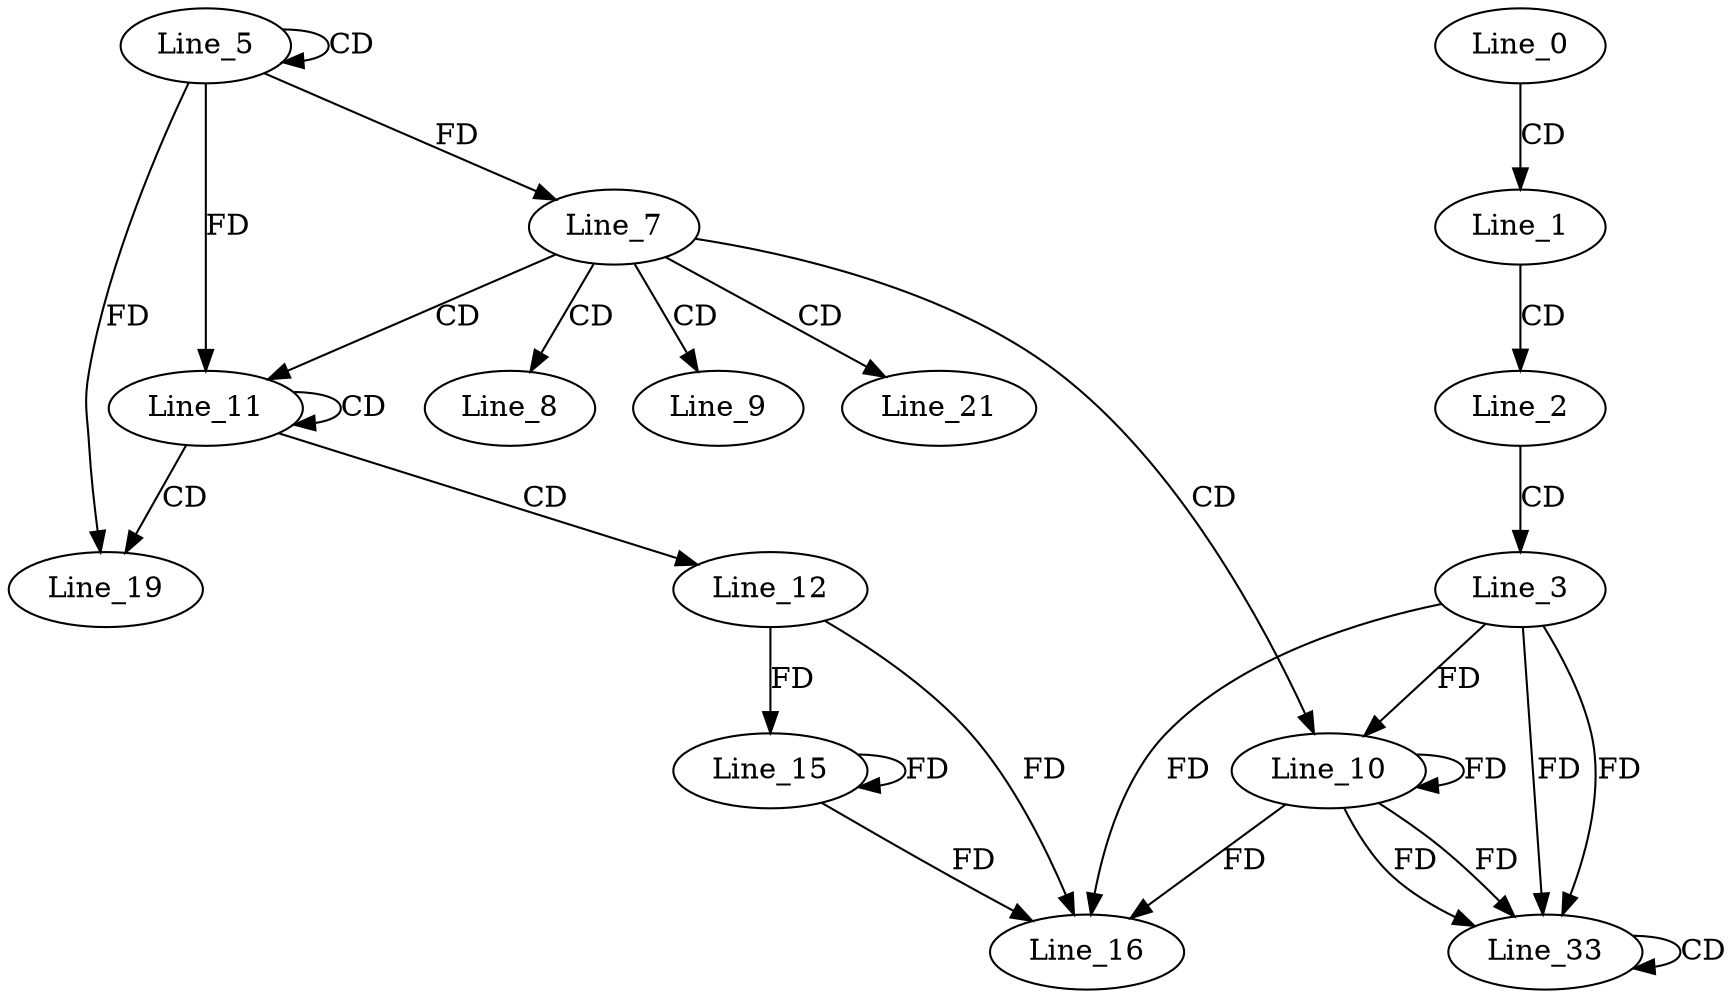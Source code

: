 digraph G {
  Line_0;
  Line_1;
  Line_2;
  Line_3;
  Line_5;
  Line_5;
  Line_7;
  Line_8;
  Line_9;
  Line_10;
  Line_10;
  Line_11;
  Line_12;
  Line_15;
  Line_16;
  Line_19;
  Line_21;
  Line_33;
  Line_33;
  Line_0 -> Line_1 [ label="CD" ];
  Line_1 -> Line_2 [ label="CD" ];
  Line_2 -> Line_3 [ label="CD" ];
  Line_5 -> Line_5 [ label="CD" ];
  Line_5 -> Line_7 [ label="FD" ];
  Line_7 -> Line_8 [ label="CD" ];
  Line_7 -> Line_9 [ label="CD" ];
  Line_7 -> Line_10 [ label="CD" ];
  Line_3 -> Line_10 [ label="FD" ];
  Line_10 -> Line_10 [ label="FD" ];
  Line_7 -> Line_11 [ label="CD" ];
  Line_11 -> Line_11 [ label="CD" ];
  Line_5 -> Line_11 [ label="FD" ];
  Line_11 -> Line_12 [ label="CD" ];
  Line_12 -> Line_15 [ label="FD" ];
  Line_15 -> Line_15 [ label="FD" ];
  Line_3 -> Line_16 [ label="FD" ];
  Line_10 -> Line_16 [ label="FD" ];
  Line_12 -> Line_16 [ label="FD" ];
  Line_15 -> Line_16 [ label="FD" ];
  Line_11 -> Line_19 [ label="CD" ];
  Line_5 -> Line_19 [ label="FD" ];
  Line_7 -> Line_21 [ label="CD" ];
  Line_3 -> Line_33 [ label="FD" ];
  Line_10 -> Line_33 [ label="FD" ];
  Line_33 -> Line_33 [ label="CD" ];
  Line_3 -> Line_33 [ label="FD" ];
  Line_10 -> Line_33 [ label="FD" ];
}
